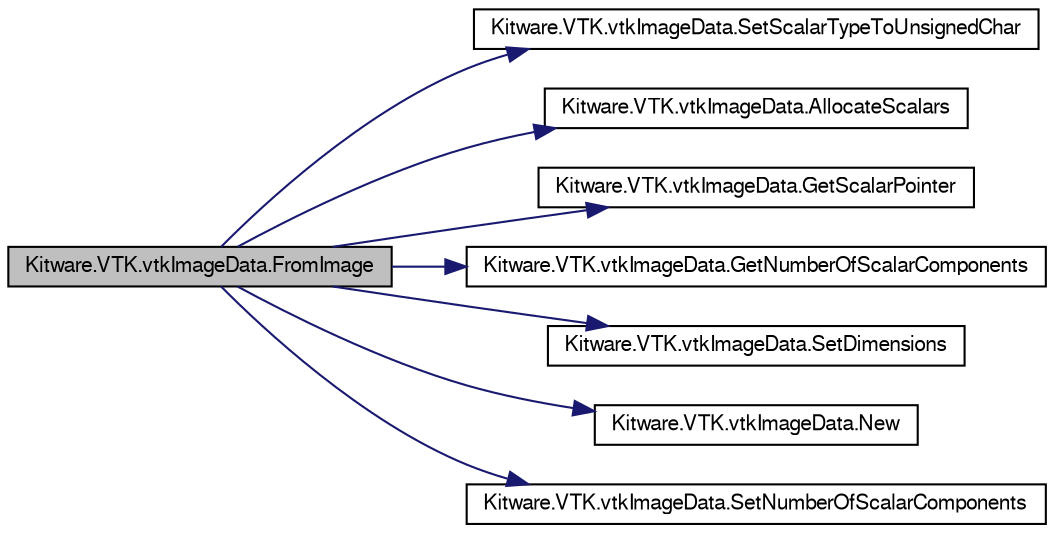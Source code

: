 digraph G
{
  bgcolor="transparent";
  edge [fontname="FreeSans",fontsize="10",labelfontname="FreeSans",labelfontsize="10"];
  node [fontname="FreeSans",fontsize="10",shape=record];
  rankdir="LR";
  Node1 [label="Kitware.VTK.vtkImageData.FromImage",height=0.2,width=0.4,color="black", fillcolor="grey75", style="filled" fontcolor="black"];
  Node1 -> Node2 [color="midnightblue",fontsize="10",style="solid",fontname="FreeSans"];
  Node2 [label="Kitware.VTK.vtkImageData.SetScalarTypeToUnsignedChar",height=0.2,width=0.4,color="black",URL="$class_kitware_1_1_v_t_k_1_1vtk_image_data.html#ac00ad56ad2cf107f1d2bebffd9025bb7",tooltip="Set/Get the data scalar type (i.e VTK_DOUBLE). Note that these methods are setting and getting the pi..."];
  Node1 -> Node3 [color="midnightblue",fontsize="10",style="solid",fontname="FreeSans"];
  Node3 [label="Kitware.VTK.vtkImageData.AllocateScalars",height=0.2,width=0.4,color="black",URL="$class_kitware_1_1_v_t_k_1_1vtk_image_data.html#a13ac51441428b4ec283ca6ba206a59d6",tooltip="Allocate the vtkScalars object associated with this object."];
  Node1 -> Node4 [color="midnightblue",fontsize="10",style="solid",fontname="FreeSans"];
  Node4 [label="Kitware.VTK.vtkImageData.GetScalarPointer",height=0.2,width=0.4,color="black",URL="$class_kitware_1_1_v_t_k_1_1vtk_image_data.html#af354bc8ea4d0e819e918504cdbff3995",tooltip="Access the native pointer for the scalar data."];
  Node1 -> Node5 [color="midnightblue",fontsize="10",style="solid",fontname="FreeSans"];
  Node5 [label="Kitware.VTK.vtkImageData.GetNumberOfScalarComponents",height=0.2,width=0.4,color="black",URL="$class_kitware_1_1_v_t_k_1_1vtk_image_data.html#a953a8ac7bdcb56aac9404460a1089974",tooltip="Set/Get the number of scalar components for points. As with the SetScalarType method this is setting ..."];
  Node1 -> Node6 [color="midnightblue",fontsize="10",style="solid",fontname="FreeSans"];
  Node6 [label="Kitware.VTK.vtkImageData.SetDimensions",height=0.2,width=0.4,color="black",URL="$class_kitware_1_1_v_t_k_1_1vtk_image_data.html#ac6ba7fecfa73da777adce7461679c29f"];
  Node1 -> Node7 [color="midnightblue",fontsize="10",style="solid",fontname="FreeSans"];
  Node7 [label="Kitware.VTK.vtkImageData.New",height=0.2,width=0.4,color="black",URL="$class_kitware_1_1_v_t_k_1_1vtk_image_data.html#aa912fcc53fe43da42b669be232e4fc7f",tooltip="Undocumented Block."];
  Node1 -> Node8 [color="midnightblue",fontsize="10",style="solid",fontname="FreeSans"];
  Node8 [label="Kitware.VTK.vtkImageData.SetNumberOfScalarComponents",height=0.2,width=0.4,color="black",URL="$class_kitware_1_1_v_t_k_1_1vtk_image_data.html#ad8b66b3b2788b05c734349094cf7fe00",tooltip="Set/Get the number of scalar components for points. As with the SetScalarType method this is setting ..."];
}
